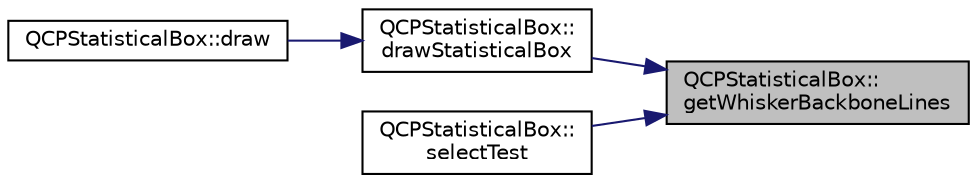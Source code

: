 digraph "QCPStatisticalBox::getWhiskerBackboneLines"
{
 // LATEX_PDF_SIZE
  edge [fontname="Helvetica",fontsize="10",labelfontname="Helvetica",labelfontsize="10"];
  node [fontname="Helvetica",fontsize="10",shape=record];
  rankdir="RL";
  Node1 [label="QCPStatisticalBox::\lgetWhiskerBackboneLines",height=0.2,width=0.4,color="black", fillcolor="grey75", style="filled", fontcolor="black",tooltip=" "];
  Node1 -> Node2 [dir="back",color="midnightblue",fontsize="10",style="solid",fontname="Helvetica"];
  Node2 [label="QCPStatisticalBox::\ldrawStatisticalBox",height=0.2,width=0.4,color="black", fillcolor="white", style="filled",URL="$classQCPStatisticalBox.html#a02dc6b561be8203d460d7263da74b8a9",tooltip=" "];
  Node2 -> Node3 [dir="back",color="midnightblue",fontsize="10",style="solid",fontname="Helvetica"];
  Node3 [label="QCPStatisticalBox::draw",height=0.2,width=0.4,color="black", fillcolor="white", style="filled",URL="$classQCPStatisticalBox.html#afcff35fa79728cfe10e80e0702014fea",tooltip=" "];
  Node1 -> Node4 [dir="back",color="midnightblue",fontsize="10",style="solid",fontname="Helvetica"];
  Node4 [label="QCPStatisticalBox::\lselectTest",height=0.2,width=0.4,color="black", fillcolor="white", style="filled",URL="$classQCPStatisticalBox.html#abefd8d3e0adf21c198cfc9615ddc8df1",tooltip=" "];
}

